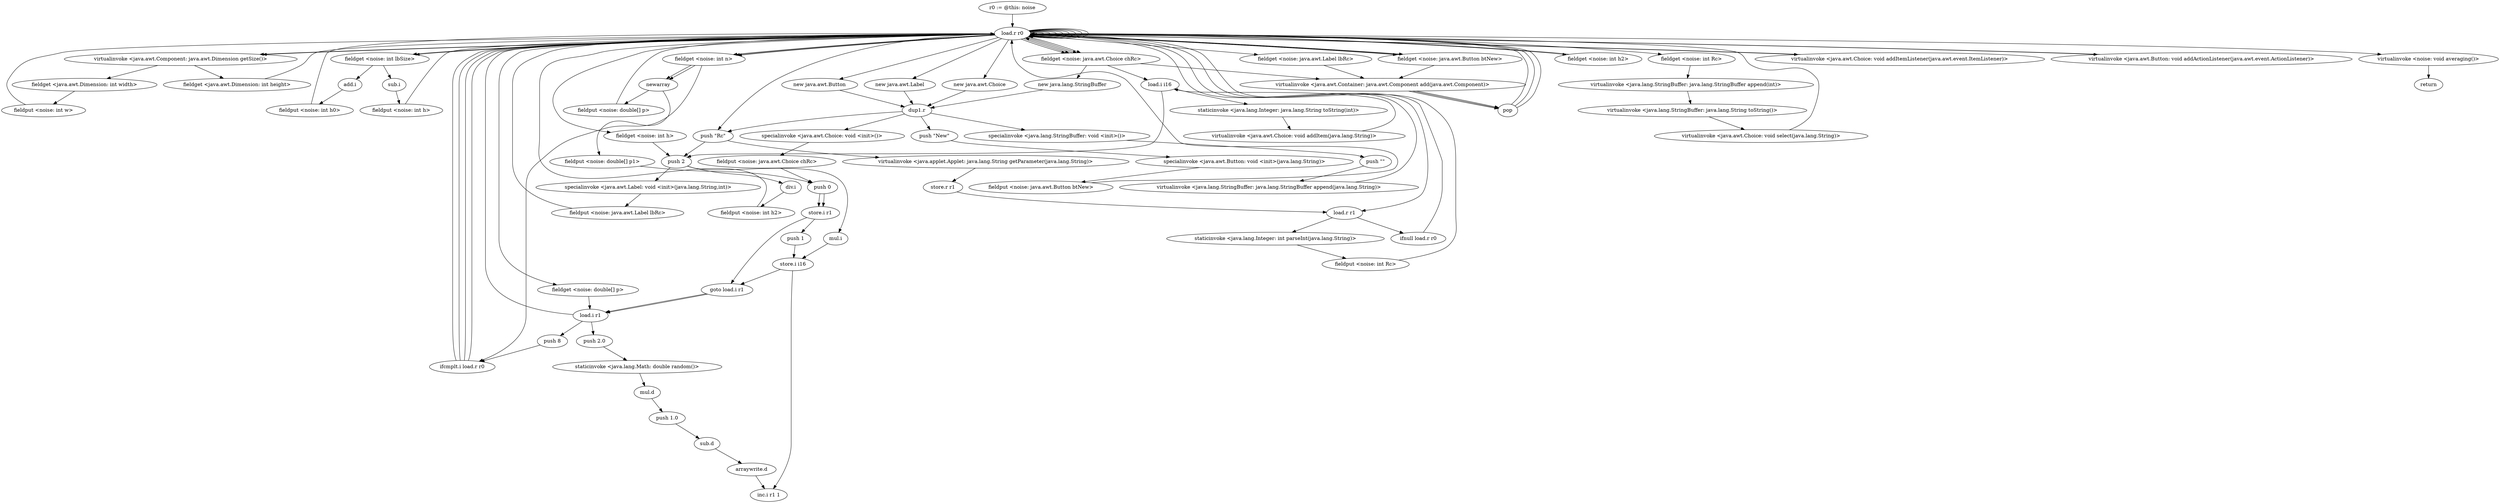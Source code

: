 digraph "" {
    "r0 := @this: noise"
    "load.r r0"
    "r0 := @this: noise"->"load.r r0";
    "load.r r0"->"load.r r0";
    "virtualinvoke <java.awt.Component: java.awt.Dimension getSize()>"
    "load.r r0"->"virtualinvoke <java.awt.Component: java.awt.Dimension getSize()>";
    "fieldget <java.awt.Dimension: int width>"
    "virtualinvoke <java.awt.Component: java.awt.Dimension getSize()>"->"fieldget <java.awt.Dimension: int width>";
    "fieldput <noise: int w>"
    "fieldget <java.awt.Dimension: int width>"->"fieldput <noise: int w>";
    "fieldput <noise: int w>"->"load.r r0";
    "load.r r0"->"load.r r0";
    "load.r r0"->"virtualinvoke <java.awt.Component: java.awt.Dimension getSize()>";
    "fieldget <java.awt.Dimension: int height>"
    "virtualinvoke <java.awt.Component: java.awt.Dimension getSize()>"->"fieldget <java.awt.Dimension: int height>";
    "fieldget <java.awt.Dimension: int height>"->"load.r r0";
    "fieldget <noise: int lbSize>"
    "load.r r0"->"fieldget <noise: int lbSize>";
    "sub.i"
    "fieldget <noise: int lbSize>"->"sub.i";
    "fieldput <noise: int h>"
    "sub.i"->"fieldput <noise: int h>";
    "fieldput <noise: int h>"->"load.r r0";
    "load.r r0"->"load.r r0";
    "fieldget <noise: int h>"
    "load.r r0"->"fieldget <noise: int h>";
    "push 2"
    "fieldget <noise: int h>"->"push 2";
    "div.i"
    "push 2"->"div.i";
    "fieldput <noise: int h2>"
    "div.i"->"fieldput <noise: int h2>";
    "fieldput <noise: int h2>"->"load.r r0";
    "load.r r0"->"load.r r0";
    "fieldget <noise: int h2>"
    "load.r r0"->"fieldget <noise: int h2>";
    "fieldget <noise: int h2>"->"load.r r0";
    "load.r r0"->"fieldget <noise: int lbSize>";
    "add.i"
    "fieldget <noise: int lbSize>"->"add.i";
    "fieldput <noise: int h0>"
    "add.i"->"fieldput <noise: int h0>";
    "fieldput <noise: int h0>"->"load.r r0";
    "load.r r0"->"load.r r0";
    "fieldget <noise: int n>"
    "load.r r0"->"fieldget <noise: int n>";
    "newarray"
    "fieldget <noise: int n>"->"newarray";
    "fieldput <noise: double[] p>"
    "newarray"->"fieldput <noise: double[] p>";
    "fieldput <noise: double[] p>"->"load.r r0";
    "load.r r0"->"load.r r0";
    "load.r r0"->"fieldget <noise: int n>";
    "fieldget <noise: int n>"->"newarray";
    "fieldput <noise: double[] p1>"
    "newarray"->"fieldput <noise: double[] p1>";
    "push 0"
    "fieldput <noise: double[] p1>"->"push 0";
    "store.i r1"
    "push 0"->"store.i r1";
    "goto load.i r1"
    "store.i r1"->"goto load.i r1";
    "load.i r1"
    "goto load.i r1"->"load.i r1";
    "load.i r1"->"load.r r0";
    "load.r r0"->"fieldget <noise: int n>";
    "ifcmplt.i load.r r0"
    "fieldget <noise: int n>"->"ifcmplt.i load.r r0";
    "ifcmplt.i load.r r0"->"load.r r0";
    "push \"Rc\""
    "load.r r0"->"push \"Rc\"";
    "virtualinvoke <java.applet.Applet: java.lang.String getParameter(java.lang.String)>"
    "push \"Rc\""->"virtualinvoke <java.applet.Applet: java.lang.String getParameter(java.lang.String)>";
    "store.r r1"
    "virtualinvoke <java.applet.Applet: java.lang.String getParameter(java.lang.String)>"->"store.r r1";
    "load.r r1"
    "store.r r1"->"load.r r1";
    "ifnull load.r r0"
    "load.r r1"->"ifnull load.r r0";
    "ifnull load.r r0"->"load.r r0";
    "load.r r0"->"load.r r1";
    "staticinvoke <java.lang.Integer: int parseInt(java.lang.String)>"
    "load.r r1"->"staticinvoke <java.lang.Integer: int parseInt(java.lang.String)>";
    "fieldput <noise: int Rc>"
    "staticinvoke <java.lang.Integer: int parseInt(java.lang.String)>"->"fieldput <noise: int Rc>";
    "fieldput <noise: int Rc>"->"load.r r0";
    "new java.awt.Label"
    "load.r r0"->"new java.awt.Label";
    "dup1.r"
    "new java.awt.Label"->"dup1.r";
    "dup1.r"->"push \"Rc\"";
    "push \"Rc\""->"push 2";
    "specialinvoke <java.awt.Label: void <init>(java.lang.String,int)>"
    "push 2"->"specialinvoke <java.awt.Label: void <init>(java.lang.String,int)>";
    "fieldput <noise: java.awt.Label lbRc>"
    "specialinvoke <java.awt.Label: void <init>(java.lang.String,int)>"->"fieldput <noise: java.awt.Label lbRc>";
    "fieldput <noise: java.awt.Label lbRc>"->"load.r r0";
    "load.r r0"->"load.r r0";
    "fieldget <noise: java.awt.Label lbRc>"
    "load.r r0"->"fieldget <noise: java.awt.Label lbRc>";
    "virtualinvoke <java.awt.Container: java.awt.Component add(java.awt.Component)>"
    "fieldget <noise: java.awt.Label lbRc>"->"virtualinvoke <java.awt.Container: java.awt.Component add(java.awt.Component)>";
    "pop"
    "virtualinvoke <java.awt.Container: java.awt.Component add(java.awt.Component)>"->"pop";
    "pop"->"load.r r0";
    "new java.awt.Choice"
    "load.r r0"->"new java.awt.Choice";
    "new java.awt.Choice"->"dup1.r";
    "specialinvoke <java.awt.Choice: void <init>()>"
    "dup1.r"->"specialinvoke <java.awt.Choice: void <init>()>";
    "fieldput <noise: java.awt.Choice chRc>"
    "specialinvoke <java.awt.Choice: void <init>()>"->"fieldput <noise: java.awt.Choice chRc>";
    "fieldput <noise: java.awt.Choice chRc>"->"push 0";
    "push 0"->"store.i r1";
    "push 1"
    "store.i r1"->"push 1";
    "store.i i16"
    "push 1"->"store.i i16";
    "store.i i16"->"goto load.i r1";
    "goto load.i r1"->"load.i r1";
    "push 8"
    "load.i r1"->"push 8";
    "push 8"->"ifcmplt.i load.r r0";
    "ifcmplt.i load.r r0"->"load.r r0";
    "fieldget <noise: java.awt.Choice chRc>"
    "load.r r0"->"fieldget <noise: java.awt.Choice chRc>";
    "new java.lang.StringBuffer"
    "fieldget <noise: java.awt.Choice chRc>"->"new java.lang.StringBuffer";
    "new java.lang.StringBuffer"->"dup1.r";
    "specialinvoke <java.lang.StringBuffer: void <init>()>"
    "dup1.r"->"specialinvoke <java.lang.StringBuffer: void <init>()>";
    "push \"\""
    "specialinvoke <java.lang.StringBuffer: void <init>()>"->"push \"\"";
    "virtualinvoke <java.lang.StringBuffer: java.lang.StringBuffer append(java.lang.String)>"
    "push \"\""->"virtualinvoke <java.lang.StringBuffer: java.lang.StringBuffer append(java.lang.String)>";
    "virtualinvoke <java.lang.StringBuffer: java.lang.StringBuffer append(java.lang.String)>"->"load.r r0";
    "fieldget <noise: int Rc>"
    "load.r r0"->"fieldget <noise: int Rc>";
    "virtualinvoke <java.lang.StringBuffer: java.lang.StringBuffer append(int)>"
    "fieldget <noise: int Rc>"->"virtualinvoke <java.lang.StringBuffer: java.lang.StringBuffer append(int)>";
    "virtualinvoke <java.lang.StringBuffer: java.lang.String toString()>"
    "virtualinvoke <java.lang.StringBuffer: java.lang.StringBuffer append(int)>"->"virtualinvoke <java.lang.StringBuffer: java.lang.String toString()>";
    "virtualinvoke <java.awt.Choice: void select(java.lang.String)>"
    "virtualinvoke <java.lang.StringBuffer: java.lang.String toString()>"->"virtualinvoke <java.awt.Choice: void select(java.lang.String)>";
    "virtualinvoke <java.awt.Choice: void select(java.lang.String)>"->"load.r r0";
    "load.r r0"->"fieldget <noise: java.awt.Choice chRc>";
    "fieldget <noise: java.awt.Choice chRc>"->"load.r r0";
    "virtualinvoke <java.awt.Choice: void addItemListener(java.awt.event.ItemListener)>"
    "load.r r0"->"virtualinvoke <java.awt.Choice: void addItemListener(java.awt.event.ItemListener)>";
    "virtualinvoke <java.awt.Choice: void addItemListener(java.awt.event.ItemListener)>"->"load.r r0";
    "load.r r0"->"load.r r0";
    "load.r r0"->"fieldget <noise: java.awt.Choice chRc>";
    "fieldget <noise: java.awt.Choice chRc>"->"virtualinvoke <java.awt.Container: java.awt.Component add(java.awt.Component)>";
    "virtualinvoke <java.awt.Container: java.awt.Component add(java.awt.Component)>"->"pop";
    "pop"->"load.r r0";
    "new java.awt.Button"
    "load.r r0"->"new java.awt.Button";
    "new java.awt.Button"->"dup1.r";
    "push \"New\""
    "dup1.r"->"push \"New\"";
    "specialinvoke <java.awt.Button: void <init>(java.lang.String)>"
    "push \"New\""->"specialinvoke <java.awt.Button: void <init>(java.lang.String)>";
    "fieldput <noise: java.awt.Button btNew>"
    "specialinvoke <java.awt.Button: void <init>(java.lang.String)>"->"fieldput <noise: java.awt.Button btNew>";
    "fieldput <noise: java.awt.Button btNew>"->"load.r r0";
    "fieldget <noise: java.awt.Button btNew>"
    "load.r r0"->"fieldget <noise: java.awt.Button btNew>";
    "fieldget <noise: java.awt.Button btNew>"->"load.r r0";
    "virtualinvoke <java.awt.Button: void addActionListener(java.awt.event.ActionListener)>"
    "load.r r0"->"virtualinvoke <java.awt.Button: void addActionListener(java.awt.event.ActionListener)>";
    "virtualinvoke <java.awt.Button: void addActionListener(java.awt.event.ActionListener)>"->"load.r r0";
    "load.r r0"->"load.r r0";
    "load.r r0"->"fieldget <noise: java.awt.Button btNew>";
    "fieldget <noise: java.awt.Button btNew>"->"virtualinvoke <java.awt.Container: java.awt.Component add(java.awt.Component)>";
    "virtualinvoke <java.awt.Container: java.awt.Component add(java.awt.Component)>"->"pop";
    "pop"->"load.r r0";
    "virtualinvoke <noise: void averaging()>"
    "load.r r0"->"virtualinvoke <noise: void averaging()>";
    "return"
    "virtualinvoke <noise: void averaging()>"->"return";
    "ifcmplt.i load.r r0"->"load.r r0";
    "load.r r0"->"fieldget <noise: java.awt.Choice chRc>";
    "load.i i16"
    "fieldget <noise: java.awt.Choice chRc>"->"load.i i16";
    "staticinvoke <java.lang.Integer: java.lang.String toString(int)>"
    "load.i i16"->"staticinvoke <java.lang.Integer: java.lang.String toString(int)>";
    "virtualinvoke <java.awt.Choice: void addItem(java.lang.String)>"
    "staticinvoke <java.lang.Integer: java.lang.String toString(int)>"->"virtualinvoke <java.awt.Choice: void addItem(java.lang.String)>";
    "virtualinvoke <java.awt.Choice: void addItem(java.lang.String)>"->"load.i i16";
    "load.i i16"->"push 2";
    "mul.i"
    "push 2"->"mul.i";
    "mul.i"->"store.i i16";
    "inc.i r1 1"
    "store.i i16"->"inc.i r1 1";
    "ifcmplt.i load.r r0"->"load.r r0";
    "fieldget <noise: double[] p>"
    "load.r r0"->"fieldget <noise: double[] p>";
    "fieldget <noise: double[] p>"->"load.i r1";
    "push 2.0"
    "load.i r1"->"push 2.0";
    "staticinvoke <java.lang.Math: double random()>"
    "push 2.0"->"staticinvoke <java.lang.Math: double random()>";
    "mul.d"
    "staticinvoke <java.lang.Math: double random()>"->"mul.d";
    "push 1.0"
    "mul.d"->"push 1.0";
    "sub.d"
    "push 1.0"->"sub.d";
    "arraywrite.d"
    "sub.d"->"arraywrite.d";
    "arraywrite.d"->"inc.i r1 1";
}
